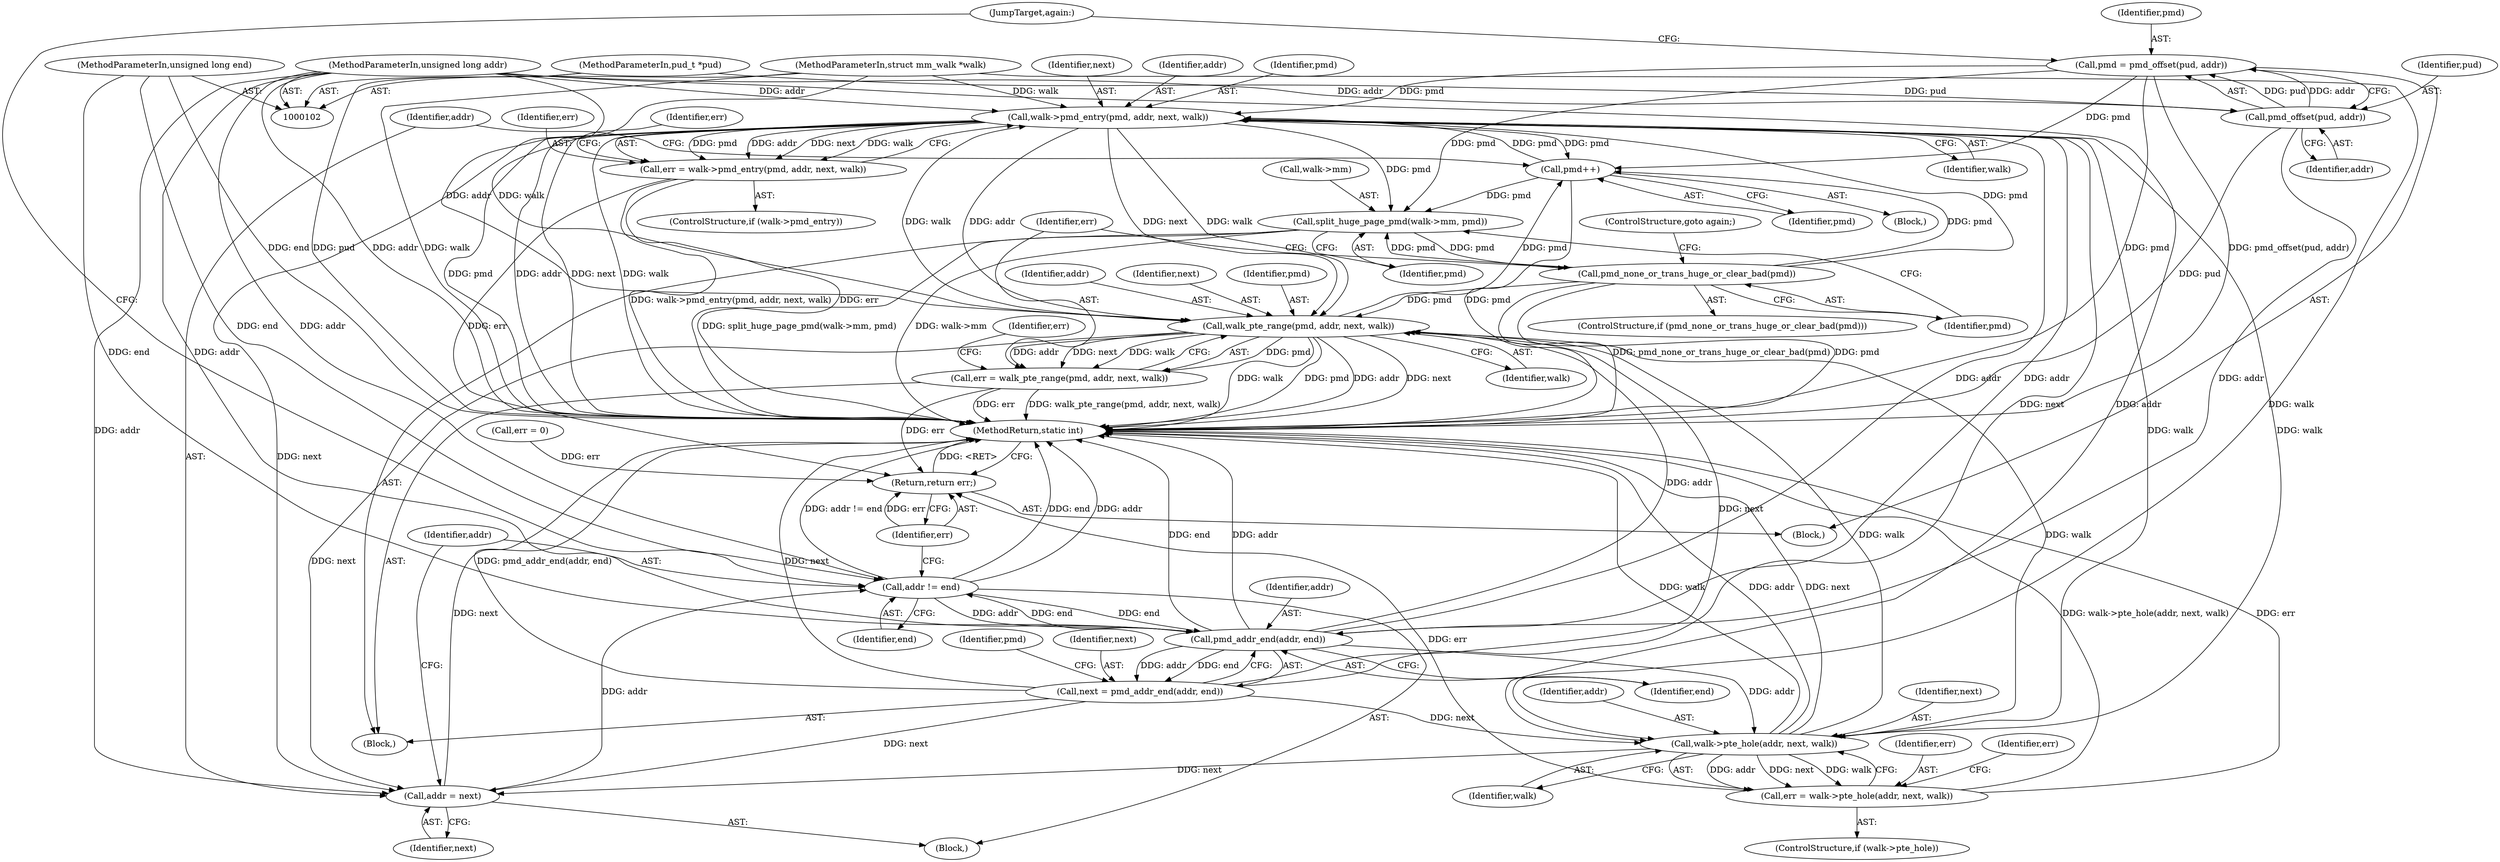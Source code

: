 digraph "0_linux_4a1d704194a441bf83c636004a479e01360ec850_9@pointer" {
"1000152" [label="(Call,walk->pmd_entry(pmd, addr, next, walk))"];
"1000186" [label="(Call,pmd++)"];
"1000177" [label="(Call,walk_pte_range(pmd, addr, next, walk))"];
"1000172" [label="(Call,pmd_none_or_trans_huge_or_clear_bad(pmd))"];
"1000166" [label="(Call,split_huge_page_pmd(walk->mm, pmd))"];
"1000114" [label="(Call,pmd = pmd_offset(pud, addr))"];
"1000116" [label="(Call,pmd_offset(pud, addr))"];
"1000103" [label="(MethodParameterIn,pud_t *pud)"];
"1000104" [label="(MethodParameterIn,unsigned long addr)"];
"1000152" [label="(Call,walk->pmd_entry(pmd, addr, next, walk))"];
"1000124" [label="(Call,pmd_addr_end(addr, end))"];
"1000192" [label="(Call,addr != end)"];
"1000189" [label="(Call,addr = next)"];
"1000122" [label="(Call,next = pmd_addr_end(addr, end))"];
"1000138" [label="(Call,walk->pte_hole(addr, next, walk))"];
"1000106" [label="(MethodParameterIn,struct mm_walk *walk)"];
"1000105" [label="(MethodParameterIn,unsigned long end)"];
"1000136" [label="(Call,err = walk->pte_hole(addr, next, walk))"];
"1000195" [label="(Return,return err;)"];
"1000150" [label="(Call,err = walk->pmd_entry(pmd, addr, next, walk))"];
"1000175" [label="(Call,err = walk_pte_range(pmd, addr, next, walk))"];
"1000116" [label="(Call,pmd_offset(pud, addr))"];
"1000189" [label="(Call,addr = next)"];
"1000130" [label="(Identifier,pmd)"];
"1000111" [label="(Call,err = 0)"];
"1000117" [label="(Identifier,pud)"];
"1000125" [label="(Identifier,addr)"];
"1000138" [label="(Call,walk->pte_hole(addr, next, walk))"];
"1000106" [label="(MethodParameterIn,struct mm_walk *walk)"];
"1000170" [label="(Identifier,pmd)"];
"1000179" [label="(Identifier,addr)"];
"1000151" [label="(Identifier,err)"];
"1000114" [label="(Call,pmd = pmd_offset(pud, addr))"];
"1000197" [label="(MethodReturn,static int)"];
"1000136" [label="(Call,err = walk->pte_hole(addr, next, walk))"];
"1000167" [label="(Call,walk->mm)"];
"1000120" [label="(Block,)"];
"1000115" [label="(Identifier,pmd)"];
"1000180" [label="(Identifier,next)"];
"1000194" [label="(Identifier,end)"];
"1000166" [label="(Call,split_huge_page_pmd(walk->mm, pmd))"];
"1000196" [label="(Identifier,err)"];
"1000174" [label="(ControlStructure,goto again;)"];
"1000124" [label="(Call,pmd_addr_end(addr, end))"];
"1000178" [label="(Identifier,pmd)"];
"1000118" [label="(Identifier,addr)"];
"1000141" [label="(Identifier,walk)"];
"1000193" [label="(Identifier,addr)"];
"1000140" [label="(Identifier,next)"];
"1000173" [label="(Identifier,pmd)"];
"1000191" [label="(Identifier,next)"];
"1000190" [label="(Identifier,addr)"];
"1000123" [label="(Identifier,next)"];
"1000186" [label="(Call,pmd++)"];
"1000137" [label="(Identifier,err)"];
"1000156" [label="(Identifier,walk)"];
"1000187" [label="(Identifier,pmd)"];
"1000150" [label="(Call,err = walk->pmd_entry(pmd, addr, next, walk))"];
"1000152" [label="(Call,walk->pmd_entry(pmd, addr, next, walk))"];
"1000176" [label="(Identifier,err)"];
"1000175" [label="(Call,err = walk_pte_range(pmd, addr, next, walk))"];
"1000172" [label="(Call,pmd_none_or_trans_huge_or_clear_bad(pmd))"];
"1000192" [label="(Call,addr != end)"];
"1000183" [label="(Identifier,err)"];
"1000195" [label="(Return,return err;)"];
"1000158" [label="(Identifier,err)"];
"1000107" [label="(Block,)"];
"1000185" [label="(Block,)"];
"1000181" [label="(Identifier,walk)"];
"1000177" [label="(Call,walk_pte_range(pmd, addr, next, walk))"];
"1000155" [label="(Identifier,next)"];
"1000171" [label="(ControlStructure,if (pmd_none_or_trans_huge_or_clear_bad(pmd)))"];
"1000122" [label="(Call,next = pmd_addr_end(addr, end))"];
"1000154" [label="(Identifier,addr)"];
"1000103" [label="(MethodParameterIn,pud_t *pud)"];
"1000139" [label="(Identifier,addr)"];
"1000143" [label="(Identifier,err)"];
"1000126" [label="(Identifier,end)"];
"1000104" [label="(MethodParameterIn,unsigned long addr)"];
"1000132" [label="(ControlStructure,if (walk->pte_hole))"];
"1000146" [label="(ControlStructure,if (walk->pmd_entry))"];
"1000153" [label="(Identifier,pmd)"];
"1000105" [label="(MethodParameterIn,unsigned long end)"];
"1000121" [label="(JumpTarget,again:)"];
"1000188" [label="(Block,)"];
"1000152" -> "1000150"  [label="AST: "];
"1000152" -> "1000156"  [label="CFG: "];
"1000153" -> "1000152"  [label="AST: "];
"1000154" -> "1000152"  [label="AST: "];
"1000155" -> "1000152"  [label="AST: "];
"1000156" -> "1000152"  [label="AST: "];
"1000150" -> "1000152"  [label="CFG: "];
"1000152" -> "1000197"  [label="DDG: pmd"];
"1000152" -> "1000197"  [label="DDG: addr"];
"1000152" -> "1000197"  [label="DDG: next"];
"1000152" -> "1000197"  [label="DDG: walk"];
"1000152" -> "1000124"  [label="DDG: addr"];
"1000152" -> "1000138"  [label="DDG: walk"];
"1000152" -> "1000150"  [label="DDG: pmd"];
"1000152" -> "1000150"  [label="DDG: addr"];
"1000152" -> "1000150"  [label="DDG: next"];
"1000152" -> "1000150"  [label="DDG: walk"];
"1000186" -> "1000152"  [label="DDG: pmd"];
"1000114" -> "1000152"  [label="DDG: pmd"];
"1000172" -> "1000152"  [label="DDG: pmd"];
"1000124" -> "1000152"  [label="DDG: addr"];
"1000104" -> "1000152"  [label="DDG: addr"];
"1000122" -> "1000152"  [label="DDG: next"];
"1000138" -> "1000152"  [label="DDG: walk"];
"1000177" -> "1000152"  [label="DDG: walk"];
"1000106" -> "1000152"  [label="DDG: walk"];
"1000152" -> "1000166"  [label="DDG: pmd"];
"1000152" -> "1000177"  [label="DDG: addr"];
"1000152" -> "1000177"  [label="DDG: next"];
"1000152" -> "1000177"  [label="DDG: walk"];
"1000152" -> "1000186"  [label="DDG: pmd"];
"1000152" -> "1000189"  [label="DDG: next"];
"1000186" -> "1000185"  [label="AST: "];
"1000186" -> "1000187"  [label="CFG: "];
"1000187" -> "1000186"  [label="AST: "];
"1000190" -> "1000186"  [label="CFG: "];
"1000186" -> "1000197"  [label="DDG: pmd"];
"1000186" -> "1000166"  [label="DDG: pmd"];
"1000177" -> "1000186"  [label="DDG: pmd"];
"1000114" -> "1000186"  [label="DDG: pmd"];
"1000172" -> "1000186"  [label="DDG: pmd"];
"1000177" -> "1000175"  [label="AST: "];
"1000177" -> "1000181"  [label="CFG: "];
"1000178" -> "1000177"  [label="AST: "];
"1000179" -> "1000177"  [label="AST: "];
"1000180" -> "1000177"  [label="AST: "];
"1000181" -> "1000177"  [label="AST: "];
"1000175" -> "1000177"  [label="CFG: "];
"1000177" -> "1000197"  [label="DDG: walk"];
"1000177" -> "1000197"  [label="DDG: pmd"];
"1000177" -> "1000197"  [label="DDG: addr"];
"1000177" -> "1000197"  [label="DDG: next"];
"1000177" -> "1000138"  [label="DDG: walk"];
"1000177" -> "1000175"  [label="DDG: pmd"];
"1000177" -> "1000175"  [label="DDG: addr"];
"1000177" -> "1000175"  [label="DDG: next"];
"1000177" -> "1000175"  [label="DDG: walk"];
"1000172" -> "1000177"  [label="DDG: pmd"];
"1000124" -> "1000177"  [label="DDG: addr"];
"1000104" -> "1000177"  [label="DDG: addr"];
"1000122" -> "1000177"  [label="DDG: next"];
"1000138" -> "1000177"  [label="DDG: walk"];
"1000106" -> "1000177"  [label="DDG: walk"];
"1000177" -> "1000189"  [label="DDG: next"];
"1000172" -> "1000171"  [label="AST: "];
"1000172" -> "1000173"  [label="CFG: "];
"1000173" -> "1000172"  [label="AST: "];
"1000174" -> "1000172"  [label="CFG: "];
"1000176" -> "1000172"  [label="CFG: "];
"1000172" -> "1000197"  [label="DDG: pmd_none_or_trans_huge_or_clear_bad(pmd)"];
"1000172" -> "1000197"  [label="DDG: pmd"];
"1000172" -> "1000166"  [label="DDG: pmd"];
"1000166" -> "1000172"  [label="DDG: pmd"];
"1000166" -> "1000120"  [label="AST: "];
"1000166" -> "1000170"  [label="CFG: "];
"1000167" -> "1000166"  [label="AST: "];
"1000170" -> "1000166"  [label="AST: "];
"1000173" -> "1000166"  [label="CFG: "];
"1000166" -> "1000197"  [label="DDG: split_huge_page_pmd(walk->mm, pmd)"];
"1000166" -> "1000197"  [label="DDG: walk->mm"];
"1000114" -> "1000166"  [label="DDG: pmd"];
"1000114" -> "1000107"  [label="AST: "];
"1000114" -> "1000116"  [label="CFG: "];
"1000115" -> "1000114"  [label="AST: "];
"1000116" -> "1000114"  [label="AST: "];
"1000121" -> "1000114"  [label="CFG: "];
"1000114" -> "1000197"  [label="DDG: pmd"];
"1000114" -> "1000197"  [label="DDG: pmd_offset(pud, addr)"];
"1000116" -> "1000114"  [label="DDG: pud"];
"1000116" -> "1000114"  [label="DDG: addr"];
"1000116" -> "1000118"  [label="CFG: "];
"1000117" -> "1000116"  [label="AST: "];
"1000118" -> "1000116"  [label="AST: "];
"1000116" -> "1000197"  [label="DDG: pud"];
"1000103" -> "1000116"  [label="DDG: pud"];
"1000104" -> "1000116"  [label="DDG: addr"];
"1000116" -> "1000124"  [label="DDG: addr"];
"1000103" -> "1000102"  [label="AST: "];
"1000103" -> "1000197"  [label="DDG: pud"];
"1000104" -> "1000102"  [label="AST: "];
"1000104" -> "1000197"  [label="DDG: addr"];
"1000104" -> "1000124"  [label="DDG: addr"];
"1000104" -> "1000138"  [label="DDG: addr"];
"1000104" -> "1000189"  [label="DDG: addr"];
"1000104" -> "1000192"  [label="DDG: addr"];
"1000124" -> "1000122"  [label="AST: "];
"1000124" -> "1000126"  [label="CFG: "];
"1000125" -> "1000124"  [label="AST: "];
"1000126" -> "1000124"  [label="AST: "];
"1000122" -> "1000124"  [label="CFG: "];
"1000124" -> "1000197"  [label="DDG: end"];
"1000124" -> "1000197"  [label="DDG: addr"];
"1000124" -> "1000122"  [label="DDG: addr"];
"1000124" -> "1000122"  [label="DDG: end"];
"1000192" -> "1000124"  [label="DDG: addr"];
"1000192" -> "1000124"  [label="DDG: end"];
"1000105" -> "1000124"  [label="DDG: end"];
"1000124" -> "1000138"  [label="DDG: addr"];
"1000124" -> "1000192"  [label="DDG: end"];
"1000192" -> "1000188"  [label="AST: "];
"1000192" -> "1000194"  [label="CFG: "];
"1000193" -> "1000192"  [label="AST: "];
"1000194" -> "1000192"  [label="AST: "];
"1000121" -> "1000192"  [label="CFG: "];
"1000196" -> "1000192"  [label="CFG: "];
"1000192" -> "1000197"  [label="DDG: end"];
"1000192" -> "1000197"  [label="DDG: addr"];
"1000192" -> "1000197"  [label="DDG: addr != end"];
"1000189" -> "1000192"  [label="DDG: addr"];
"1000105" -> "1000192"  [label="DDG: end"];
"1000189" -> "1000188"  [label="AST: "];
"1000189" -> "1000191"  [label="CFG: "];
"1000190" -> "1000189"  [label="AST: "];
"1000191" -> "1000189"  [label="AST: "];
"1000193" -> "1000189"  [label="CFG: "];
"1000189" -> "1000197"  [label="DDG: next"];
"1000122" -> "1000189"  [label="DDG: next"];
"1000138" -> "1000189"  [label="DDG: next"];
"1000122" -> "1000120"  [label="AST: "];
"1000123" -> "1000122"  [label="AST: "];
"1000130" -> "1000122"  [label="CFG: "];
"1000122" -> "1000197"  [label="DDG: pmd_addr_end(addr, end)"];
"1000122" -> "1000197"  [label="DDG: next"];
"1000122" -> "1000138"  [label="DDG: next"];
"1000138" -> "1000136"  [label="AST: "];
"1000138" -> "1000141"  [label="CFG: "];
"1000139" -> "1000138"  [label="AST: "];
"1000140" -> "1000138"  [label="AST: "];
"1000141" -> "1000138"  [label="AST: "];
"1000136" -> "1000138"  [label="CFG: "];
"1000138" -> "1000197"  [label="DDG: walk"];
"1000138" -> "1000197"  [label="DDG: addr"];
"1000138" -> "1000197"  [label="DDG: next"];
"1000138" -> "1000136"  [label="DDG: addr"];
"1000138" -> "1000136"  [label="DDG: next"];
"1000138" -> "1000136"  [label="DDG: walk"];
"1000106" -> "1000138"  [label="DDG: walk"];
"1000106" -> "1000102"  [label="AST: "];
"1000106" -> "1000197"  [label="DDG: walk"];
"1000105" -> "1000102"  [label="AST: "];
"1000105" -> "1000197"  [label="DDG: end"];
"1000136" -> "1000132"  [label="AST: "];
"1000137" -> "1000136"  [label="AST: "];
"1000143" -> "1000136"  [label="CFG: "];
"1000136" -> "1000197"  [label="DDG: walk->pte_hole(addr, next, walk)"];
"1000136" -> "1000197"  [label="DDG: err"];
"1000136" -> "1000195"  [label="DDG: err"];
"1000195" -> "1000107"  [label="AST: "];
"1000195" -> "1000196"  [label="CFG: "];
"1000196" -> "1000195"  [label="AST: "];
"1000197" -> "1000195"  [label="CFG: "];
"1000195" -> "1000197"  [label="DDG: <RET>"];
"1000196" -> "1000195"  [label="DDG: err"];
"1000150" -> "1000195"  [label="DDG: err"];
"1000175" -> "1000195"  [label="DDG: err"];
"1000111" -> "1000195"  [label="DDG: err"];
"1000150" -> "1000146"  [label="AST: "];
"1000151" -> "1000150"  [label="AST: "];
"1000158" -> "1000150"  [label="CFG: "];
"1000150" -> "1000197"  [label="DDG: err"];
"1000150" -> "1000197"  [label="DDG: walk->pmd_entry(pmd, addr, next, walk)"];
"1000175" -> "1000120"  [label="AST: "];
"1000176" -> "1000175"  [label="AST: "];
"1000183" -> "1000175"  [label="CFG: "];
"1000175" -> "1000197"  [label="DDG: err"];
"1000175" -> "1000197"  [label="DDG: walk_pte_range(pmd, addr, next, walk)"];
}
